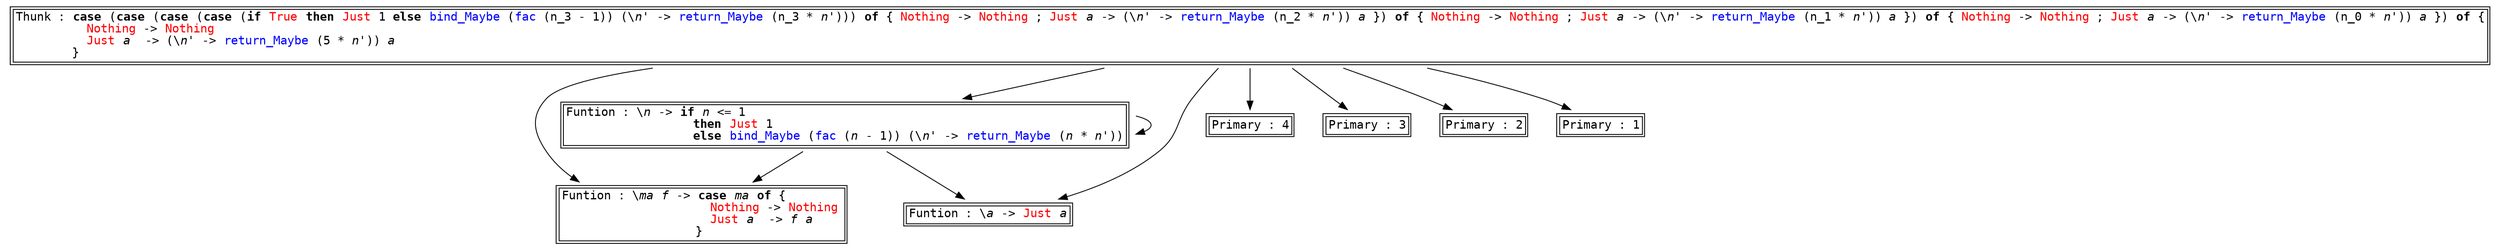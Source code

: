 digraph G {
node [ fontname=monospace, shape=plaintext ];
s0[label=<<TABLE ALIGN="LEFT"><TR><TD BALIGN="LEFT" ALIGN="LEFT">Funtion&nbsp;:&nbsp;\<I>ma</I>&nbsp;<I>f</I>&nbsp;-&gt;&nbsp;<B>case</B>&nbsp;<I>ma</I>&nbsp;<B>of</B>&nbsp;{&nbsp;&nbsp;&nbsp;&nbsp;&nbsp;&nbsp;&nbsp;&nbsp;<BR />&nbsp;&nbsp;&nbsp;&nbsp;&nbsp;&nbsp;&nbsp;&nbsp;&nbsp;&nbsp;&nbsp;&nbsp;&nbsp;&nbsp;&nbsp;&nbsp;&nbsp;&nbsp;&nbsp;&nbsp;&nbsp;<FONT COLOR="red">Nothing</FONT>&nbsp;-&gt;&nbsp;<FONT COLOR="red">Nothing</FONT><BR />&nbsp;&nbsp;&nbsp;&nbsp;&nbsp;&nbsp;&nbsp;&nbsp;&nbsp;&nbsp;&nbsp;&nbsp;&nbsp;&nbsp;&nbsp;&nbsp;&nbsp;&nbsp;&nbsp;&nbsp;&nbsp;<FONT COLOR="red">Just</FONT>&nbsp;<I>a</I>&nbsp;&nbsp;-&gt;&nbsp;<I>f</I>&nbsp;<I>a</I>&nbsp;&nbsp;&nbsp;&nbsp;<BR />&nbsp;&nbsp;&nbsp;&nbsp;&nbsp;&nbsp;&nbsp;&nbsp;&nbsp;&nbsp;&nbsp;&nbsp;&nbsp;&nbsp;&nbsp;&nbsp;&nbsp;&nbsp;&nbsp;}&nbsp;&nbsp;&nbsp;&nbsp;&nbsp;&nbsp;&nbsp;&nbsp;&nbsp;&nbsp;&nbsp;&nbsp;&nbsp;&nbsp;&nbsp;&nbsp;&nbsp;&nbsp;&nbsp;<BR /></TD></TR></TABLE>>];
s0;
s1[label=<<TABLE ALIGN="LEFT"><TR><TD BALIGN="LEFT" ALIGN="LEFT">Funtion&nbsp;:&nbsp;\<I>n</I>&nbsp;-&gt;&nbsp;<B>if</B>&nbsp;<I>n</I>&nbsp;&lt;=&nbsp;1&nbsp;&nbsp;&nbsp;&nbsp;&nbsp;&nbsp;&nbsp;&nbsp;&nbsp;&nbsp;&nbsp;&nbsp;&nbsp;&nbsp;&nbsp;&nbsp;&nbsp;&nbsp;&nbsp;&nbsp;&nbsp;&nbsp;&nbsp;&nbsp;&nbsp;&nbsp;&nbsp;&nbsp;&nbsp;&nbsp;&nbsp;&nbsp;&nbsp;&nbsp;&nbsp;&nbsp;&nbsp;&nbsp;&nbsp;&nbsp;&nbsp;&nbsp;&nbsp;&nbsp;&nbsp;&nbsp;&nbsp;&nbsp;&nbsp;&nbsp;&nbsp;&nbsp;&nbsp;<BR />&nbsp;&nbsp;&nbsp;&nbsp;&nbsp;&nbsp;&nbsp;&nbsp;&nbsp;&nbsp;&nbsp;&nbsp;&nbsp;&nbsp;&nbsp;&nbsp;&nbsp;&nbsp;<B>then</B>&nbsp;<FONT COLOR="red">Just</FONT>&nbsp;1&nbsp;&nbsp;&nbsp;&nbsp;&nbsp;&nbsp;&nbsp;&nbsp;&nbsp;&nbsp;&nbsp;&nbsp;&nbsp;&nbsp;&nbsp;&nbsp;&nbsp;&nbsp;&nbsp;&nbsp;&nbsp;&nbsp;&nbsp;&nbsp;&nbsp;&nbsp;&nbsp;&nbsp;&nbsp;&nbsp;&nbsp;&nbsp;&nbsp;&nbsp;&nbsp;&nbsp;&nbsp;&nbsp;&nbsp;&nbsp;&nbsp;&nbsp;&nbsp;&nbsp;&nbsp;&nbsp;&nbsp;&nbsp;&nbsp;<BR />&nbsp;&nbsp;&nbsp;&nbsp;&nbsp;&nbsp;&nbsp;&nbsp;&nbsp;&nbsp;&nbsp;&nbsp;&nbsp;&nbsp;&nbsp;&nbsp;&nbsp;&nbsp;<B>else</B>&nbsp;<FONT COLOR="blue">bind_Maybe</FONT>&nbsp;(<FONT COLOR="blue">fac</FONT>&nbsp;(<I>n</I>&nbsp;-&nbsp;1))&nbsp;(\<I>n'</I>&nbsp;-&gt;&nbsp;<FONT COLOR="blue">return_Maybe</FONT>&nbsp;(<I>n</I>&nbsp;*&nbsp;<I>n'</I>))<BR /></TD></TR></TABLE>>];
s1 -> s0, s1, s3;
s2[label=<<TABLE ALIGN="LEFT"><TR><TD BALIGN="LEFT" ALIGN="LEFT">Thunk&nbsp;:&nbsp;<B>case</B>&nbsp;(<B>case</B>&nbsp;(<B>case</B>&nbsp;(<B>case</B>&nbsp;(<B>if</B>&nbsp;<FONT COLOR="red">True</FONT>&nbsp;<B>then</B>&nbsp;<FONT COLOR="red">Just</FONT>&nbsp;1&nbsp;<B>else</B>&nbsp;<FONT COLOR="blue">bind_Maybe</FONT>&nbsp;(<FONT COLOR="blue">fac</FONT>&nbsp;(n_3&nbsp;-&nbsp;1))&nbsp;(\<I>n'</I>&nbsp;-&gt;&nbsp;<FONT COLOR="blue">return_Maybe</FONT>&nbsp;(n_3&nbsp;*&nbsp;<I>n'</I>)))&nbsp;<B>of</B>&nbsp;{&nbsp;<FONT COLOR="red">Nothing</FONT>&nbsp;-&gt;&nbsp;<FONT COLOR="red">Nothing</FONT>&nbsp;;&nbsp;<FONT COLOR="red">Just</FONT>&nbsp;<I>a</I>&nbsp;-&gt;&nbsp;(\<I>n'</I>&nbsp;-&gt;&nbsp;<FONT COLOR="blue">return_Maybe</FONT>&nbsp;(n_2&nbsp;*&nbsp;<I>n'</I>))&nbsp;<I>a</I>&nbsp;})&nbsp;<B>of</B>&nbsp;{&nbsp;<FONT COLOR="red">Nothing</FONT>&nbsp;-&gt;&nbsp;<FONT COLOR="red">Nothing</FONT>&nbsp;;&nbsp;<FONT COLOR="red">Just</FONT>&nbsp;<I>a</I>&nbsp;-&gt;&nbsp;(\<I>n'</I>&nbsp;-&gt;&nbsp;<FONT COLOR="blue">return_Maybe</FONT>&nbsp;(n_1&nbsp;*&nbsp;<I>n'</I>))&nbsp;<I>a</I>&nbsp;})&nbsp;<B>of</B>&nbsp;{&nbsp;<FONT COLOR="red">Nothing</FONT>&nbsp;-&gt;&nbsp;<FONT COLOR="red">Nothing</FONT>&nbsp;;&nbsp;<FONT COLOR="red">Just</FONT>&nbsp;<I>a</I>&nbsp;-&gt;&nbsp;(\<I>n'</I>&nbsp;-&gt;&nbsp;<FONT COLOR="blue">return_Maybe</FONT>&nbsp;(n_0&nbsp;*&nbsp;<I>n'</I>))&nbsp;<I>a</I>&nbsp;})&nbsp;<B>of</B>&nbsp;{<BR />&nbsp;&nbsp;&nbsp;&nbsp;&nbsp;&nbsp;&nbsp;&nbsp;&nbsp;&nbsp;<FONT COLOR="red">Nothing</FONT>&nbsp;-&gt;&nbsp;<FONT COLOR="red">Nothing</FONT>&nbsp;&nbsp;&nbsp;&nbsp;&nbsp;&nbsp;&nbsp;&nbsp;&nbsp;&nbsp;&nbsp;&nbsp;&nbsp;&nbsp;&nbsp;&nbsp;&nbsp;&nbsp;&nbsp;&nbsp;&nbsp;&nbsp;&nbsp;&nbsp;&nbsp;&nbsp;&nbsp;&nbsp;&nbsp;&nbsp;&nbsp;&nbsp;&nbsp;&nbsp;&nbsp;&nbsp;&nbsp;&nbsp;&nbsp;&nbsp;&nbsp;&nbsp;&nbsp;&nbsp;&nbsp;&nbsp;&nbsp;&nbsp;&nbsp;&nbsp;&nbsp;&nbsp;&nbsp;&nbsp;&nbsp;&nbsp;&nbsp;&nbsp;&nbsp;&nbsp;&nbsp;&nbsp;&nbsp;&nbsp;&nbsp;&nbsp;&nbsp;&nbsp;&nbsp;&nbsp;&nbsp;&nbsp;&nbsp;&nbsp;&nbsp;&nbsp;&nbsp;&nbsp;&nbsp;&nbsp;&nbsp;&nbsp;&nbsp;&nbsp;&nbsp;&nbsp;&nbsp;&nbsp;&nbsp;&nbsp;&nbsp;&nbsp;&nbsp;&nbsp;&nbsp;&nbsp;&nbsp;&nbsp;&nbsp;&nbsp;&nbsp;&nbsp;&nbsp;&nbsp;&nbsp;&nbsp;&nbsp;&nbsp;&nbsp;&nbsp;&nbsp;&nbsp;&nbsp;&nbsp;&nbsp;&nbsp;&nbsp;&nbsp;&nbsp;&nbsp;&nbsp;&nbsp;&nbsp;&nbsp;&nbsp;&nbsp;&nbsp;&nbsp;&nbsp;&nbsp;&nbsp;&nbsp;&nbsp;&nbsp;&nbsp;&nbsp;&nbsp;&nbsp;&nbsp;&nbsp;&nbsp;&nbsp;&nbsp;&nbsp;&nbsp;&nbsp;&nbsp;&nbsp;&nbsp;&nbsp;&nbsp;&nbsp;&nbsp;&nbsp;&nbsp;&nbsp;&nbsp;&nbsp;&nbsp;&nbsp;&nbsp;&nbsp;&nbsp;&nbsp;&nbsp;&nbsp;&nbsp;&nbsp;&nbsp;&nbsp;&nbsp;&nbsp;&nbsp;&nbsp;&nbsp;&nbsp;&nbsp;&nbsp;&nbsp;&nbsp;&nbsp;&nbsp;&nbsp;&nbsp;&nbsp;&nbsp;&nbsp;&nbsp;&nbsp;&nbsp;&nbsp;&nbsp;&nbsp;&nbsp;&nbsp;&nbsp;&nbsp;&nbsp;&nbsp;&nbsp;&nbsp;&nbsp;&nbsp;&nbsp;&nbsp;&nbsp;&nbsp;&nbsp;&nbsp;&nbsp;&nbsp;&nbsp;&nbsp;&nbsp;&nbsp;&nbsp;&nbsp;&nbsp;&nbsp;&nbsp;&nbsp;&nbsp;&nbsp;&nbsp;&nbsp;&nbsp;&nbsp;&nbsp;&nbsp;&nbsp;&nbsp;&nbsp;&nbsp;&nbsp;&nbsp;&nbsp;&nbsp;&nbsp;&nbsp;&nbsp;&nbsp;&nbsp;&nbsp;&nbsp;&nbsp;&nbsp;&nbsp;&nbsp;&nbsp;&nbsp;&nbsp;&nbsp;&nbsp;&nbsp;&nbsp;&nbsp;&nbsp;&nbsp;&nbsp;&nbsp;&nbsp;&nbsp;&nbsp;&nbsp;&nbsp;&nbsp;&nbsp;&nbsp;&nbsp;&nbsp;&nbsp;&nbsp;&nbsp;&nbsp;&nbsp;&nbsp;&nbsp;&nbsp;&nbsp;&nbsp;&nbsp;&nbsp;&nbsp;&nbsp;&nbsp;&nbsp;&nbsp;&nbsp;&nbsp;&nbsp;&nbsp;&nbsp;&nbsp;&nbsp;&nbsp;&nbsp;&nbsp;&nbsp;&nbsp;&nbsp;&nbsp;&nbsp;&nbsp;&nbsp;&nbsp;&nbsp;&nbsp;&nbsp;&nbsp;&nbsp;&nbsp;&nbsp;&nbsp;&nbsp;&nbsp;&nbsp;<BR />&nbsp;&nbsp;&nbsp;&nbsp;&nbsp;&nbsp;&nbsp;&nbsp;&nbsp;&nbsp;<FONT COLOR="red">Just</FONT>&nbsp;<I>a</I>&nbsp;&nbsp;-&gt;&nbsp;(\<I>n'</I>&nbsp;-&gt;&nbsp;<FONT COLOR="blue">return_Maybe</FONT>&nbsp;(5&nbsp;*&nbsp;<I>n'</I>))&nbsp;<I>a</I>&nbsp;&nbsp;&nbsp;&nbsp;&nbsp;&nbsp;&nbsp;&nbsp;&nbsp;&nbsp;&nbsp;&nbsp;&nbsp;&nbsp;&nbsp;&nbsp;&nbsp;&nbsp;&nbsp;&nbsp;&nbsp;&nbsp;&nbsp;&nbsp;&nbsp;&nbsp;&nbsp;&nbsp;&nbsp;&nbsp;&nbsp;&nbsp;&nbsp;&nbsp;&nbsp;&nbsp;&nbsp;&nbsp;&nbsp;&nbsp;&nbsp;&nbsp;&nbsp;&nbsp;&nbsp;&nbsp;&nbsp;&nbsp;&nbsp;&nbsp;&nbsp;&nbsp;&nbsp;&nbsp;&nbsp;&nbsp;&nbsp;&nbsp;&nbsp;&nbsp;&nbsp;&nbsp;&nbsp;&nbsp;&nbsp;&nbsp;&nbsp;&nbsp;&nbsp;&nbsp;&nbsp;&nbsp;&nbsp;&nbsp;&nbsp;&nbsp;&nbsp;&nbsp;&nbsp;&nbsp;&nbsp;&nbsp;&nbsp;&nbsp;&nbsp;&nbsp;&nbsp;&nbsp;&nbsp;&nbsp;&nbsp;&nbsp;&nbsp;&nbsp;&nbsp;&nbsp;&nbsp;&nbsp;&nbsp;&nbsp;&nbsp;&nbsp;&nbsp;&nbsp;&nbsp;&nbsp;&nbsp;&nbsp;&nbsp;&nbsp;&nbsp;&nbsp;&nbsp;&nbsp;&nbsp;&nbsp;&nbsp;&nbsp;&nbsp;&nbsp;&nbsp;&nbsp;&nbsp;&nbsp;&nbsp;&nbsp;&nbsp;&nbsp;&nbsp;&nbsp;&nbsp;&nbsp;&nbsp;&nbsp;&nbsp;&nbsp;&nbsp;&nbsp;&nbsp;&nbsp;&nbsp;&nbsp;&nbsp;&nbsp;&nbsp;&nbsp;&nbsp;&nbsp;&nbsp;&nbsp;&nbsp;&nbsp;&nbsp;&nbsp;&nbsp;&nbsp;&nbsp;&nbsp;&nbsp;&nbsp;&nbsp;&nbsp;&nbsp;&nbsp;&nbsp;&nbsp;&nbsp;&nbsp;&nbsp;&nbsp;&nbsp;&nbsp;&nbsp;&nbsp;&nbsp;&nbsp;&nbsp;&nbsp;&nbsp;&nbsp;&nbsp;&nbsp;&nbsp;&nbsp;&nbsp;&nbsp;&nbsp;&nbsp;&nbsp;&nbsp;&nbsp;&nbsp;&nbsp;&nbsp;&nbsp;&nbsp;&nbsp;&nbsp;&nbsp;&nbsp;&nbsp;&nbsp;&nbsp;&nbsp;&nbsp;&nbsp;&nbsp;&nbsp;&nbsp;&nbsp;&nbsp;&nbsp;&nbsp;&nbsp;&nbsp;&nbsp;&nbsp;&nbsp;&nbsp;&nbsp;&nbsp;&nbsp;&nbsp;&nbsp;&nbsp;&nbsp;&nbsp;&nbsp;&nbsp;&nbsp;&nbsp;&nbsp;&nbsp;&nbsp;&nbsp;&nbsp;&nbsp;&nbsp;&nbsp;&nbsp;&nbsp;&nbsp;&nbsp;&nbsp;&nbsp;&nbsp;&nbsp;&nbsp;&nbsp;&nbsp;&nbsp;&nbsp;&nbsp;&nbsp;&nbsp;&nbsp;&nbsp;&nbsp;&nbsp;&nbsp;&nbsp;&nbsp;&nbsp;&nbsp;&nbsp;&nbsp;&nbsp;&nbsp;&nbsp;&nbsp;&nbsp;&nbsp;&nbsp;&nbsp;&nbsp;&nbsp;&nbsp;&nbsp;&nbsp;&nbsp;&nbsp;&nbsp;&nbsp;&nbsp;&nbsp;&nbsp;&nbsp;&nbsp;&nbsp;&nbsp;&nbsp;<BR />&nbsp;&nbsp;&nbsp;&nbsp;&nbsp;&nbsp;&nbsp;&nbsp;}&nbsp;&nbsp;&nbsp;&nbsp;&nbsp;&nbsp;&nbsp;&nbsp;&nbsp;&nbsp;&nbsp;&nbsp;&nbsp;&nbsp;&nbsp;&nbsp;&nbsp;&nbsp;&nbsp;&nbsp;&nbsp;&nbsp;&nbsp;&nbsp;&nbsp;&nbsp;&nbsp;&nbsp;&nbsp;&nbsp;&nbsp;&nbsp;&nbsp;&nbsp;&nbsp;&nbsp;&nbsp;&nbsp;&nbsp;&nbsp;&nbsp;&nbsp;&nbsp;&nbsp;&nbsp;&nbsp;&nbsp;&nbsp;&nbsp;&nbsp;&nbsp;&nbsp;&nbsp;&nbsp;&nbsp;&nbsp;&nbsp;&nbsp;&nbsp;&nbsp;&nbsp;&nbsp;&nbsp;&nbsp;&nbsp;&nbsp;&nbsp;&nbsp;&nbsp;&nbsp;&nbsp;&nbsp;&nbsp;&nbsp;&nbsp;&nbsp;&nbsp;&nbsp;&nbsp;&nbsp;&nbsp;&nbsp;&nbsp;&nbsp;&nbsp;&nbsp;&nbsp;&nbsp;&nbsp;&nbsp;&nbsp;&nbsp;&nbsp;&nbsp;&nbsp;&nbsp;&nbsp;&nbsp;&nbsp;&nbsp;&nbsp;&nbsp;&nbsp;&nbsp;&nbsp;&nbsp;&nbsp;&nbsp;&nbsp;&nbsp;&nbsp;&nbsp;&nbsp;&nbsp;&nbsp;&nbsp;&nbsp;&nbsp;&nbsp;&nbsp;&nbsp;&nbsp;&nbsp;&nbsp;&nbsp;&nbsp;&nbsp;&nbsp;&nbsp;&nbsp;&nbsp;&nbsp;&nbsp;&nbsp;&nbsp;&nbsp;&nbsp;&nbsp;&nbsp;&nbsp;&nbsp;&nbsp;&nbsp;&nbsp;&nbsp;&nbsp;&nbsp;&nbsp;&nbsp;&nbsp;&nbsp;&nbsp;&nbsp;&nbsp;&nbsp;&nbsp;&nbsp;&nbsp;&nbsp;&nbsp;&nbsp;&nbsp;&nbsp;&nbsp;&nbsp;&nbsp;&nbsp;&nbsp;&nbsp;&nbsp;&nbsp;&nbsp;&nbsp;&nbsp;&nbsp;&nbsp;&nbsp;&nbsp;&nbsp;&nbsp;&nbsp;&nbsp;&nbsp;&nbsp;&nbsp;&nbsp;&nbsp;&nbsp;&nbsp;&nbsp;&nbsp;&nbsp;&nbsp;&nbsp;&nbsp;&nbsp;&nbsp;&nbsp;&nbsp;&nbsp;&nbsp;&nbsp;&nbsp;&nbsp;&nbsp;&nbsp;&nbsp;&nbsp;&nbsp;&nbsp;&nbsp;&nbsp;&nbsp;&nbsp;&nbsp;&nbsp;&nbsp;&nbsp;&nbsp;&nbsp;&nbsp;&nbsp;&nbsp;&nbsp;&nbsp;&nbsp;&nbsp;&nbsp;&nbsp;&nbsp;&nbsp;&nbsp;&nbsp;&nbsp;&nbsp;&nbsp;&nbsp;&nbsp;&nbsp;&nbsp;&nbsp;&nbsp;&nbsp;&nbsp;&nbsp;&nbsp;&nbsp;&nbsp;&nbsp;&nbsp;&nbsp;&nbsp;&nbsp;&nbsp;&nbsp;&nbsp;&nbsp;&nbsp;&nbsp;&nbsp;&nbsp;&nbsp;&nbsp;&nbsp;&nbsp;&nbsp;&nbsp;&nbsp;&nbsp;&nbsp;&nbsp;&nbsp;&nbsp;&nbsp;&nbsp;&nbsp;&nbsp;&nbsp;&nbsp;&nbsp;&nbsp;&nbsp;&nbsp;&nbsp;&nbsp;&nbsp;&nbsp;&nbsp;&nbsp;&nbsp;&nbsp;&nbsp;&nbsp;&nbsp;&nbsp;&nbsp;&nbsp;&nbsp;&nbsp;&nbsp;&nbsp;&nbsp;&nbsp;&nbsp;&nbsp;&nbsp;&nbsp;&nbsp;&nbsp;&nbsp;&nbsp;&nbsp;&nbsp;&nbsp;&nbsp;&nbsp;&nbsp;&nbsp;&nbsp;&nbsp;&nbsp;&nbsp;&nbsp;&nbsp;&nbsp;&nbsp;&nbsp;&nbsp;&nbsp;&nbsp;&nbsp;&nbsp;&nbsp;&nbsp;&nbsp;<BR /></TD></TR></TABLE>>];
s2 -> s0, s1, s3, s4, s5, s6, s7;
s3[label=<<TABLE ALIGN="LEFT"><TR><TD BALIGN="LEFT" ALIGN="LEFT">Funtion&nbsp;:&nbsp;\<I>a</I>&nbsp;-&gt;&nbsp;<FONT COLOR="red">Just</FONT>&nbsp;<I>a</I><BR /></TD></TR></TABLE>>];
s3;
s4[label=<<TABLE ALIGN="LEFT"><TR><TD BALIGN="LEFT" ALIGN="LEFT">Primary&nbsp;:&nbsp;4<BR /></TD></TR></TABLE>>];
s4;
s5[label=<<TABLE ALIGN="LEFT"><TR><TD BALIGN="LEFT" ALIGN="LEFT">Primary&nbsp;:&nbsp;3<BR /></TD></TR></TABLE>>];
s5;
s6[label=<<TABLE ALIGN="LEFT"><TR><TD BALIGN="LEFT" ALIGN="LEFT">Primary&nbsp;:&nbsp;2<BR /></TD></TR></TABLE>>];
s6;
s7[label=<<TABLE ALIGN="LEFT"><TR><TD BALIGN="LEFT" ALIGN="LEFT">Primary&nbsp;:&nbsp;1<BR /></TD></TR></TABLE>>];
s7;
}